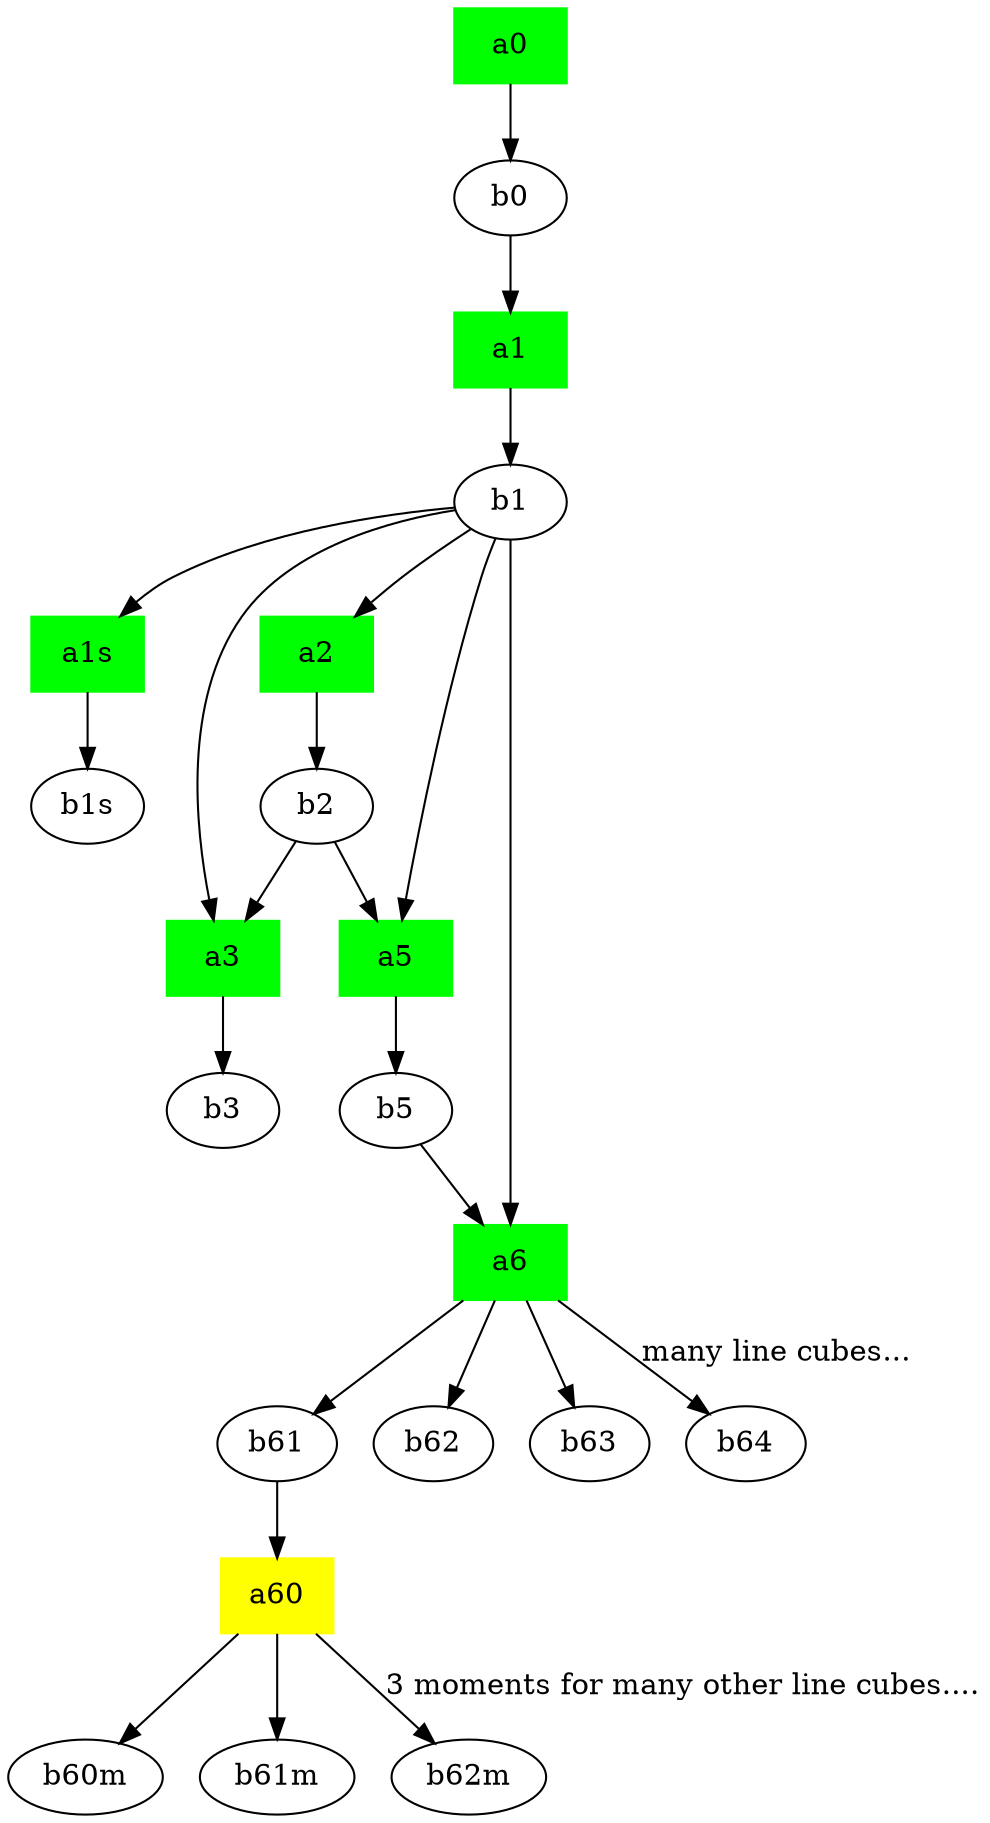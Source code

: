 digraph flow5 {
  a0 [shape=box,style=filled,color=green];
  a1 [shape=box,style=filled,color=green];
  a0 -> b0 -> a1 -> b1;
  b1 -> a1s -> b1s;
  a1s [shape=box,style=filled,color=green];
  a2 [shape=box,style=filled,color=green];
  a3 [shape=box,style=filled,color=green];
  a5 [shape=box,style=filled,color=green];
  a6 [shape=box,style=filled,color=green];
  a60 [shape=box,style=filled,color=yellow];
  b1 -> a2 -> b2;
  b2 -> a3;
  b1 -> a3 -> b3;
  b1 -> a5 -> b5 -> a6;
  b2 -> a5;

  // Cubespectrum (and perhaps SpectrumMap)

  b1 -> a6 [weight=8];
  a6 -> b61;
  a6 -> b62;
  a6 -> b63;
  a6 -> b64 [label="many line cubes..."];

  b61 -> a60;
  a60 -> b60m ;
  a60 -> b61m;
  a60 -> b62m [label="3 moments for many other line cubes...."];
}

